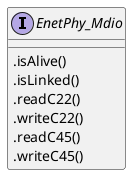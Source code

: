 @startuml

interface EnetPhy_Mdio
EnetPhy_Mdio : .isAlive()
EnetPhy_Mdio : .isLinked()
EnetPhy_Mdio : .readC22()
EnetPhy_Mdio : .writeC22()
EnetPhy_Mdio : .readC45()
EnetPhy_Mdio : .writeC45()

@enduml
